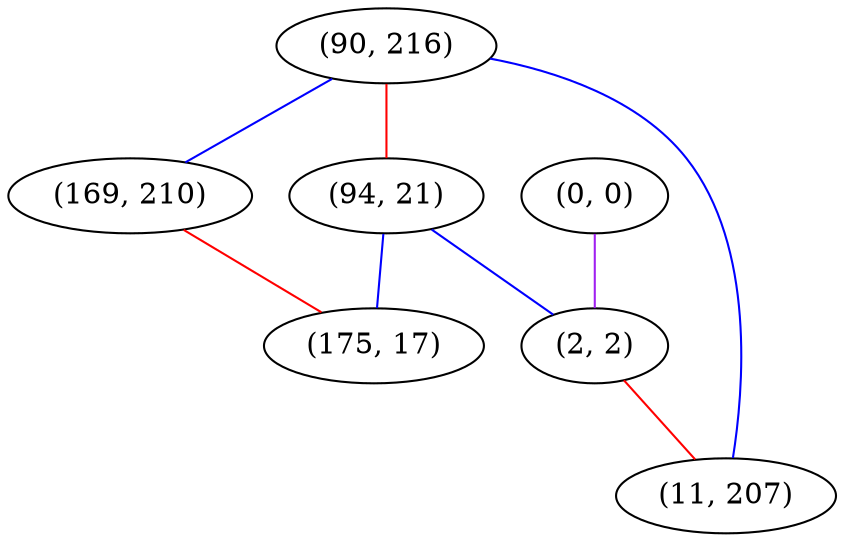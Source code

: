 graph "" {
"(90, 216)";
"(0, 0)";
"(94, 21)";
"(2, 2)";
"(169, 210)";
"(11, 207)";
"(175, 17)";
"(90, 216)" -- "(169, 210)"  [color=blue, key=0, weight=3];
"(90, 216)" -- "(11, 207)"  [color=blue, key=0, weight=3];
"(90, 216)" -- "(94, 21)"  [color=red, key=0, weight=1];
"(0, 0)" -- "(2, 2)"  [color=purple, key=0, weight=4];
"(94, 21)" -- "(175, 17)"  [color=blue, key=0, weight=3];
"(94, 21)" -- "(2, 2)"  [color=blue, key=0, weight=3];
"(2, 2)" -- "(11, 207)"  [color=red, key=0, weight=1];
"(169, 210)" -- "(175, 17)"  [color=red, key=0, weight=1];
}
